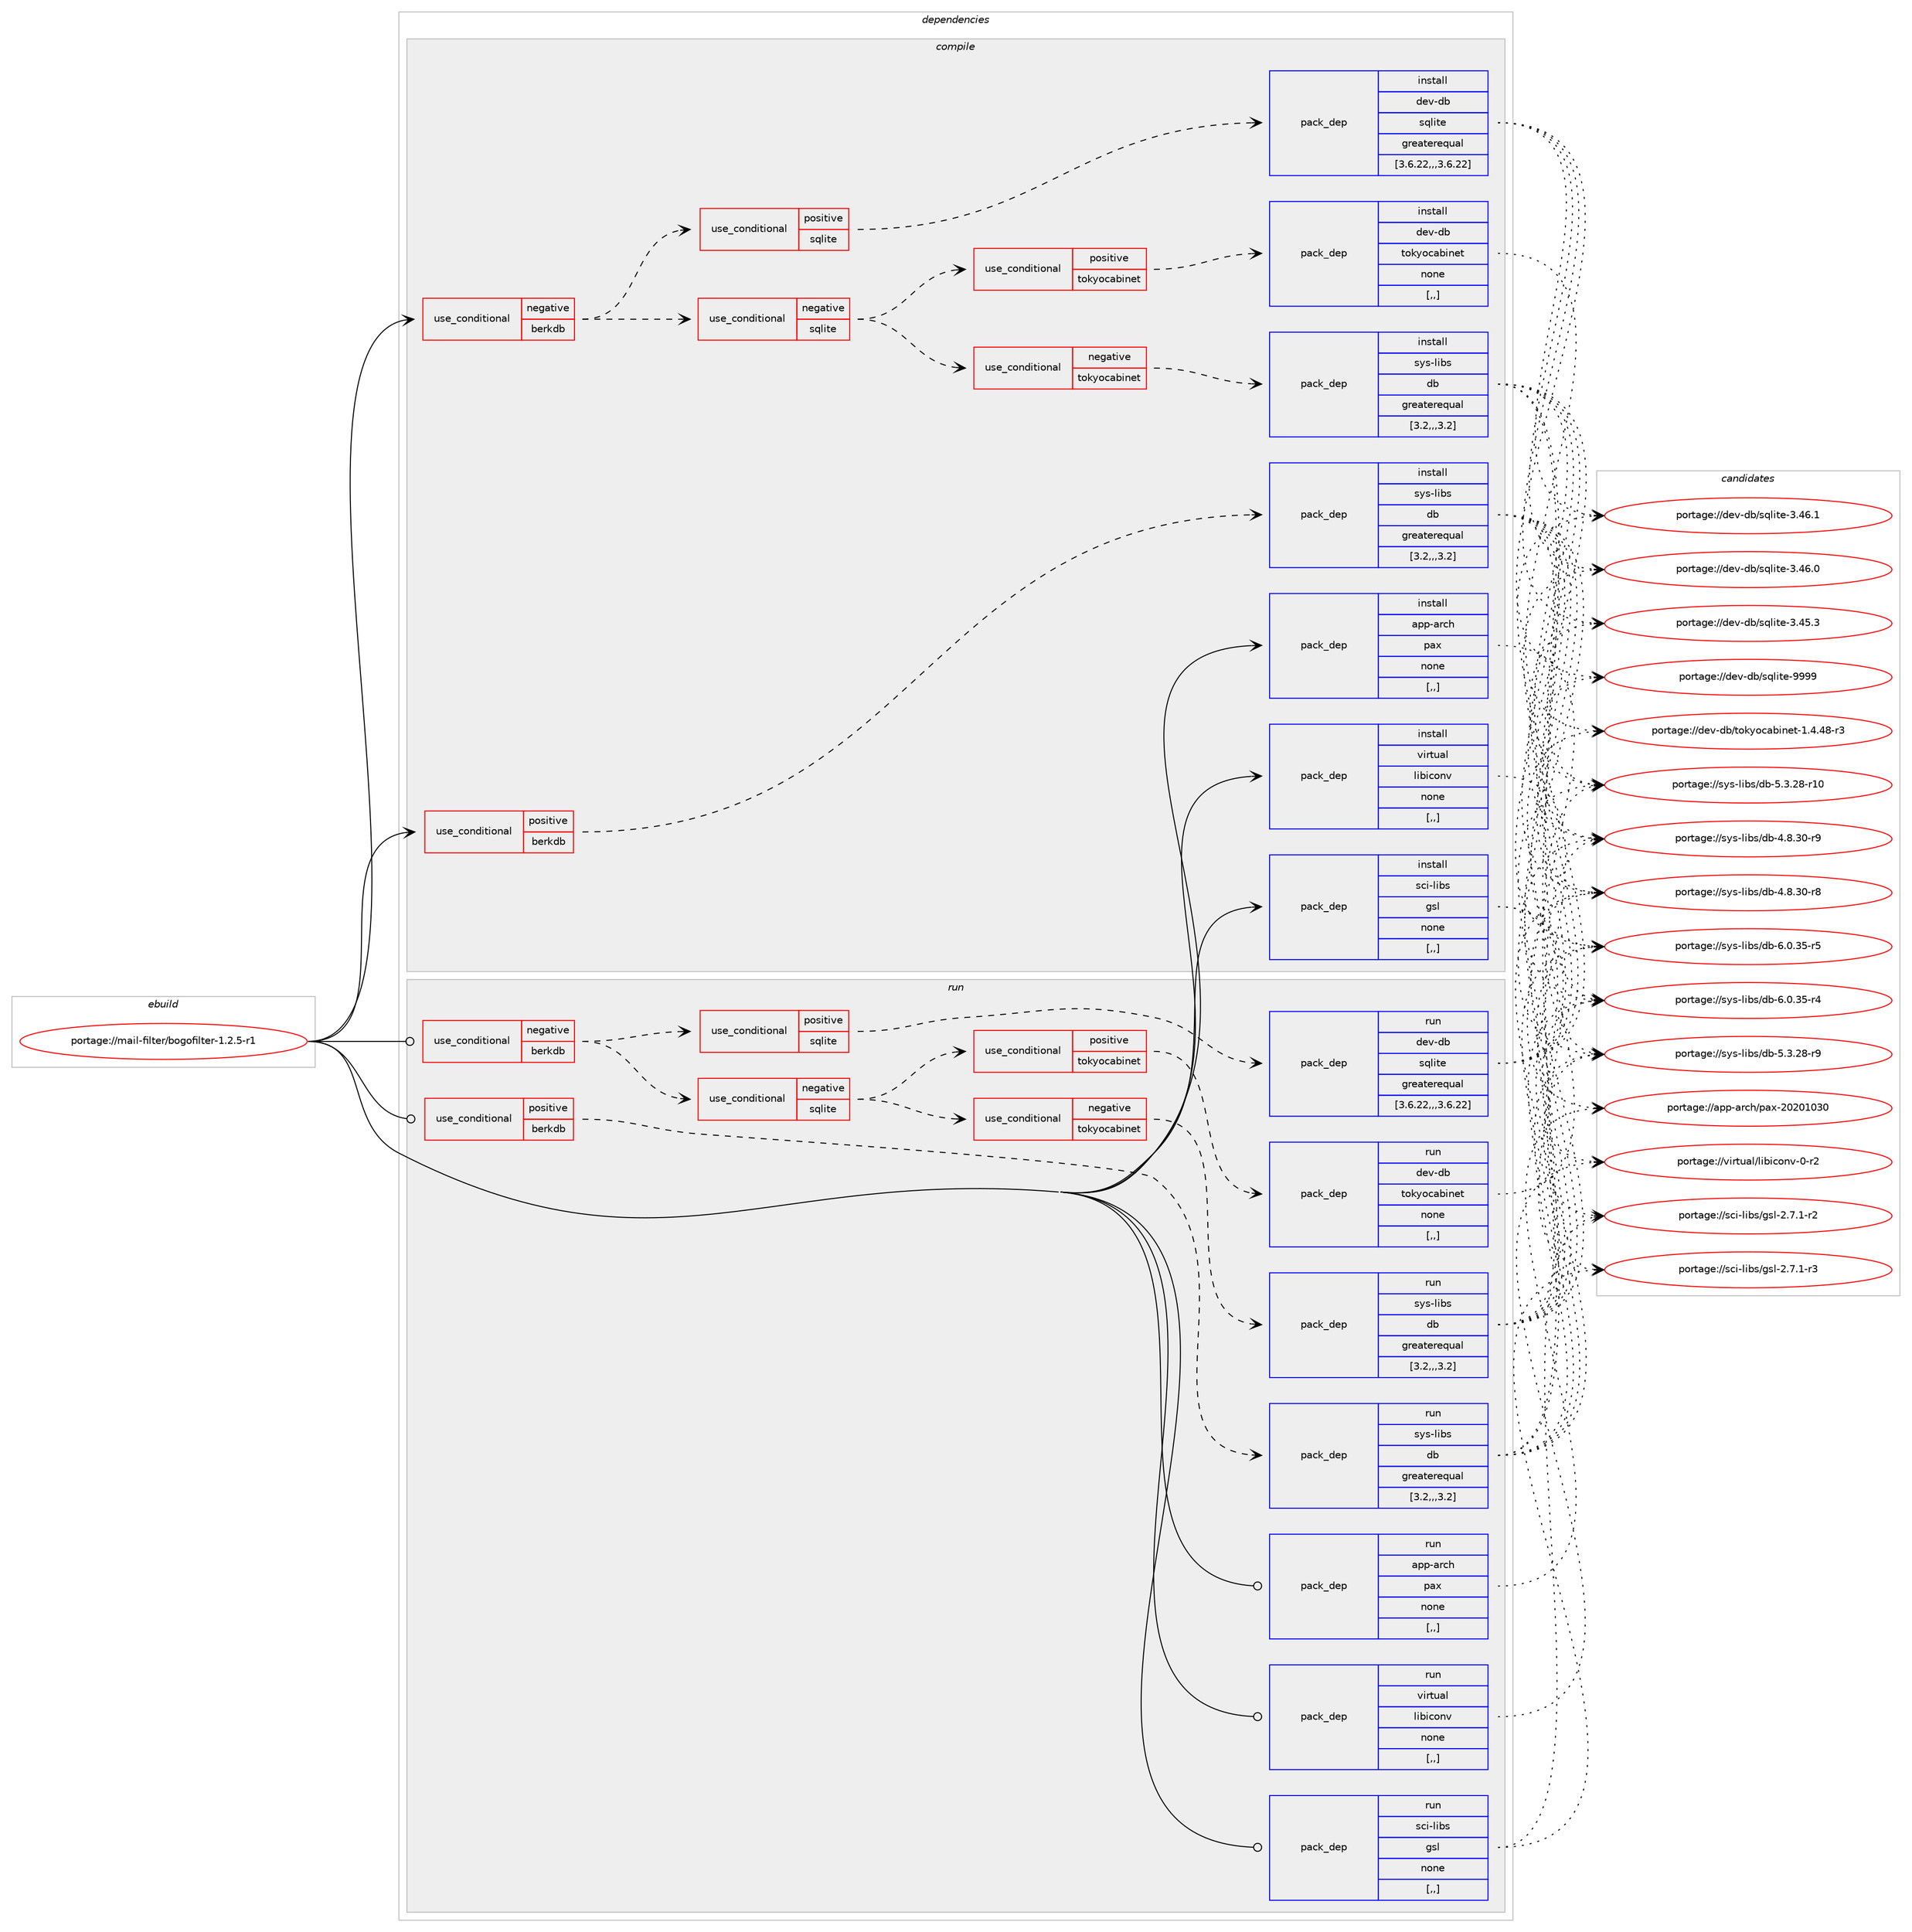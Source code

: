 digraph prolog {

# *************
# Graph options
# *************

newrank=true;
concentrate=true;
compound=true;
graph [rankdir=LR,fontname=Helvetica,fontsize=10,ranksep=1.5];#, ranksep=2.5, nodesep=0.2];
edge  [arrowhead=vee];
node  [fontname=Helvetica,fontsize=10];

# **********
# The ebuild
# **********

subgraph cluster_leftcol {
color=gray;
label=<<i>ebuild</i>>;
id [label="portage://mail-filter/bogofilter-1.2.5-r1", color=red, width=4, href="../mail-filter/bogofilter-1.2.5-r1.svg"];
}

# ****************
# The dependencies
# ****************

subgraph cluster_midcol {
color=gray;
label=<<i>dependencies</i>>;
subgraph cluster_compile {
fillcolor="#eeeeee";
style=filled;
label=<<i>compile</i>>;
subgraph cond202253 {
dependency785388 [label=<<TABLE BORDER="0" CELLBORDER="1" CELLSPACING="0" CELLPADDING="4"><TR><TD ROWSPAN="3" CELLPADDING="10">use_conditional</TD></TR><TR><TD>negative</TD></TR><TR><TD>berkdb</TD></TR></TABLE>>, shape=none, color=red];
subgraph cond202254 {
dependency785389 [label=<<TABLE BORDER="0" CELLBORDER="1" CELLSPACING="0" CELLPADDING="4"><TR><TD ROWSPAN="3" CELLPADDING="10">use_conditional</TD></TR><TR><TD>positive</TD></TR><TR><TD>sqlite</TD></TR></TABLE>>, shape=none, color=red];
subgraph pack577108 {
dependency785390 [label=<<TABLE BORDER="0" CELLBORDER="1" CELLSPACING="0" CELLPADDING="4" WIDTH="220"><TR><TD ROWSPAN="6" CELLPADDING="30">pack_dep</TD></TR><TR><TD WIDTH="110">install</TD></TR><TR><TD>dev-db</TD></TR><TR><TD>sqlite</TD></TR><TR><TD>greaterequal</TD></TR><TR><TD>[3.6.22,,,3.6.22]</TD></TR></TABLE>>, shape=none, color=blue];
}
dependency785389:e -> dependency785390:w [weight=20,style="dashed",arrowhead="vee"];
}
dependency785388:e -> dependency785389:w [weight=20,style="dashed",arrowhead="vee"];
subgraph cond202255 {
dependency785391 [label=<<TABLE BORDER="0" CELLBORDER="1" CELLSPACING="0" CELLPADDING="4"><TR><TD ROWSPAN="3" CELLPADDING="10">use_conditional</TD></TR><TR><TD>negative</TD></TR><TR><TD>sqlite</TD></TR></TABLE>>, shape=none, color=red];
subgraph cond202256 {
dependency785392 [label=<<TABLE BORDER="0" CELLBORDER="1" CELLSPACING="0" CELLPADDING="4"><TR><TD ROWSPAN="3" CELLPADDING="10">use_conditional</TD></TR><TR><TD>positive</TD></TR><TR><TD>tokyocabinet</TD></TR></TABLE>>, shape=none, color=red];
subgraph pack577109 {
dependency785393 [label=<<TABLE BORDER="0" CELLBORDER="1" CELLSPACING="0" CELLPADDING="4" WIDTH="220"><TR><TD ROWSPAN="6" CELLPADDING="30">pack_dep</TD></TR><TR><TD WIDTH="110">install</TD></TR><TR><TD>dev-db</TD></TR><TR><TD>tokyocabinet</TD></TR><TR><TD>none</TD></TR><TR><TD>[,,]</TD></TR></TABLE>>, shape=none, color=blue];
}
dependency785392:e -> dependency785393:w [weight=20,style="dashed",arrowhead="vee"];
}
dependency785391:e -> dependency785392:w [weight=20,style="dashed",arrowhead="vee"];
subgraph cond202257 {
dependency785394 [label=<<TABLE BORDER="0" CELLBORDER="1" CELLSPACING="0" CELLPADDING="4"><TR><TD ROWSPAN="3" CELLPADDING="10">use_conditional</TD></TR><TR><TD>negative</TD></TR><TR><TD>tokyocabinet</TD></TR></TABLE>>, shape=none, color=red];
subgraph pack577110 {
dependency785395 [label=<<TABLE BORDER="0" CELLBORDER="1" CELLSPACING="0" CELLPADDING="4" WIDTH="220"><TR><TD ROWSPAN="6" CELLPADDING="30">pack_dep</TD></TR><TR><TD WIDTH="110">install</TD></TR><TR><TD>sys-libs</TD></TR><TR><TD>db</TD></TR><TR><TD>greaterequal</TD></TR><TR><TD>[3.2,,,3.2]</TD></TR></TABLE>>, shape=none, color=blue];
}
dependency785394:e -> dependency785395:w [weight=20,style="dashed",arrowhead="vee"];
}
dependency785391:e -> dependency785394:w [weight=20,style="dashed",arrowhead="vee"];
}
dependency785388:e -> dependency785391:w [weight=20,style="dashed",arrowhead="vee"];
}
id:e -> dependency785388:w [weight=20,style="solid",arrowhead="vee"];
subgraph cond202258 {
dependency785396 [label=<<TABLE BORDER="0" CELLBORDER="1" CELLSPACING="0" CELLPADDING="4"><TR><TD ROWSPAN="3" CELLPADDING="10">use_conditional</TD></TR><TR><TD>positive</TD></TR><TR><TD>berkdb</TD></TR></TABLE>>, shape=none, color=red];
subgraph pack577111 {
dependency785397 [label=<<TABLE BORDER="0" CELLBORDER="1" CELLSPACING="0" CELLPADDING="4" WIDTH="220"><TR><TD ROWSPAN="6" CELLPADDING="30">pack_dep</TD></TR><TR><TD WIDTH="110">install</TD></TR><TR><TD>sys-libs</TD></TR><TR><TD>db</TD></TR><TR><TD>greaterequal</TD></TR><TR><TD>[3.2,,,3.2]</TD></TR></TABLE>>, shape=none, color=blue];
}
dependency785396:e -> dependency785397:w [weight=20,style="dashed",arrowhead="vee"];
}
id:e -> dependency785396:w [weight=20,style="solid",arrowhead="vee"];
subgraph pack577112 {
dependency785398 [label=<<TABLE BORDER="0" CELLBORDER="1" CELLSPACING="0" CELLPADDING="4" WIDTH="220"><TR><TD ROWSPAN="6" CELLPADDING="30">pack_dep</TD></TR><TR><TD WIDTH="110">install</TD></TR><TR><TD>app-arch</TD></TR><TR><TD>pax</TD></TR><TR><TD>none</TD></TR><TR><TD>[,,]</TD></TR></TABLE>>, shape=none, color=blue];
}
id:e -> dependency785398:w [weight=20,style="solid",arrowhead="vee"];
subgraph pack577113 {
dependency785399 [label=<<TABLE BORDER="0" CELLBORDER="1" CELLSPACING="0" CELLPADDING="4" WIDTH="220"><TR><TD ROWSPAN="6" CELLPADDING="30">pack_dep</TD></TR><TR><TD WIDTH="110">install</TD></TR><TR><TD>sci-libs</TD></TR><TR><TD>gsl</TD></TR><TR><TD>none</TD></TR><TR><TD>[,,]</TD></TR></TABLE>>, shape=none, color=blue];
}
id:e -> dependency785399:w [weight=20,style="solid",arrowhead="vee"];
subgraph pack577114 {
dependency785400 [label=<<TABLE BORDER="0" CELLBORDER="1" CELLSPACING="0" CELLPADDING="4" WIDTH="220"><TR><TD ROWSPAN="6" CELLPADDING="30">pack_dep</TD></TR><TR><TD WIDTH="110">install</TD></TR><TR><TD>virtual</TD></TR><TR><TD>libiconv</TD></TR><TR><TD>none</TD></TR><TR><TD>[,,]</TD></TR></TABLE>>, shape=none, color=blue];
}
id:e -> dependency785400:w [weight=20,style="solid",arrowhead="vee"];
}
subgraph cluster_compileandrun {
fillcolor="#eeeeee";
style=filled;
label=<<i>compile and run</i>>;
}
subgraph cluster_run {
fillcolor="#eeeeee";
style=filled;
label=<<i>run</i>>;
subgraph cond202259 {
dependency785401 [label=<<TABLE BORDER="0" CELLBORDER="1" CELLSPACING="0" CELLPADDING="4"><TR><TD ROWSPAN="3" CELLPADDING="10">use_conditional</TD></TR><TR><TD>negative</TD></TR><TR><TD>berkdb</TD></TR></TABLE>>, shape=none, color=red];
subgraph cond202260 {
dependency785402 [label=<<TABLE BORDER="0" CELLBORDER="1" CELLSPACING="0" CELLPADDING="4"><TR><TD ROWSPAN="3" CELLPADDING="10">use_conditional</TD></TR><TR><TD>positive</TD></TR><TR><TD>sqlite</TD></TR></TABLE>>, shape=none, color=red];
subgraph pack577115 {
dependency785403 [label=<<TABLE BORDER="0" CELLBORDER="1" CELLSPACING="0" CELLPADDING="4" WIDTH="220"><TR><TD ROWSPAN="6" CELLPADDING="30">pack_dep</TD></TR><TR><TD WIDTH="110">run</TD></TR><TR><TD>dev-db</TD></TR><TR><TD>sqlite</TD></TR><TR><TD>greaterequal</TD></TR><TR><TD>[3.6.22,,,3.6.22]</TD></TR></TABLE>>, shape=none, color=blue];
}
dependency785402:e -> dependency785403:w [weight=20,style="dashed",arrowhead="vee"];
}
dependency785401:e -> dependency785402:w [weight=20,style="dashed",arrowhead="vee"];
subgraph cond202261 {
dependency785404 [label=<<TABLE BORDER="0" CELLBORDER="1" CELLSPACING="0" CELLPADDING="4"><TR><TD ROWSPAN="3" CELLPADDING="10">use_conditional</TD></TR><TR><TD>negative</TD></TR><TR><TD>sqlite</TD></TR></TABLE>>, shape=none, color=red];
subgraph cond202262 {
dependency785405 [label=<<TABLE BORDER="0" CELLBORDER="1" CELLSPACING="0" CELLPADDING="4"><TR><TD ROWSPAN="3" CELLPADDING="10">use_conditional</TD></TR><TR><TD>positive</TD></TR><TR><TD>tokyocabinet</TD></TR></TABLE>>, shape=none, color=red];
subgraph pack577116 {
dependency785406 [label=<<TABLE BORDER="0" CELLBORDER="1" CELLSPACING="0" CELLPADDING="4" WIDTH="220"><TR><TD ROWSPAN="6" CELLPADDING="30">pack_dep</TD></TR><TR><TD WIDTH="110">run</TD></TR><TR><TD>dev-db</TD></TR><TR><TD>tokyocabinet</TD></TR><TR><TD>none</TD></TR><TR><TD>[,,]</TD></TR></TABLE>>, shape=none, color=blue];
}
dependency785405:e -> dependency785406:w [weight=20,style="dashed",arrowhead="vee"];
}
dependency785404:e -> dependency785405:w [weight=20,style="dashed",arrowhead="vee"];
subgraph cond202263 {
dependency785407 [label=<<TABLE BORDER="0" CELLBORDER="1" CELLSPACING="0" CELLPADDING="4"><TR><TD ROWSPAN="3" CELLPADDING="10">use_conditional</TD></TR><TR><TD>negative</TD></TR><TR><TD>tokyocabinet</TD></TR></TABLE>>, shape=none, color=red];
subgraph pack577117 {
dependency785408 [label=<<TABLE BORDER="0" CELLBORDER="1" CELLSPACING="0" CELLPADDING="4" WIDTH="220"><TR><TD ROWSPAN="6" CELLPADDING="30">pack_dep</TD></TR><TR><TD WIDTH="110">run</TD></TR><TR><TD>sys-libs</TD></TR><TR><TD>db</TD></TR><TR><TD>greaterequal</TD></TR><TR><TD>[3.2,,,3.2]</TD></TR></TABLE>>, shape=none, color=blue];
}
dependency785407:e -> dependency785408:w [weight=20,style="dashed",arrowhead="vee"];
}
dependency785404:e -> dependency785407:w [weight=20,style="dashed",arrowhead="vee"];
}
dependency785401:e -> dependency785404:w [weight=20,style="dashed",arrowhead="vee"];
}
id:e -> dependency785401:w [weight=20,style="solid",arrowhead="odot"];
subgraph cond202264 {
dependency785409 [label=<<TABLE BORDER="0" CELLBORDER="1" CELLSPACING="0" CELLPADDING="4"><TR><TD ROWSPAN="3" CELLPADDING="10">use_conditional</TD></TR><TR><TD>positive</TD></TR><TR><TD>berkdb</TD></TR></TABLE>>, shape=none, color=red];
subgraph pack577118 {
dependency785410 [label=<<TABLE BORDER="0" CELLBORDER="1" CELLSPACING="0" CELLPADDING="4" WIDTH="220"><TR><TD ROWSPAN="6" CELLPADDING="30">pack_dep</TD></TR><TR><TD WIDTH="110">run</TD></TR><TR><TD>sys-libs</TD></TR><TR><TD>db</TD></TR><TR><TD>greaterequal</TD></TR><TR><TD>[3.2,,,3.2]</TD></TR></TABLE>>, shape=none, color=blue];
}
dependency785409:e -> dependency785410:w [weight=20,style="dashed",arrowhead="vee"];
}
id:e -> dependency785409:w [weight=20,style="solid",arrowhead="odot"];
subgraph pack577119 {
dependency785411 [label=<<TABLE BORDER="0" CELLBORDER="1" CELLSPACING="0" CELLPADDING="4" WIDTH="220"><TR><TD ROWSPAN="6" CELLPADDING="30">pack_dep</TD></TR><TR><TD WIDTH="110">run</TD></TR><TR><TD>app-arch</TD></TR><TR><TD>pax</TD></TR><TR><TD>none</TD></TR><TR><TD>[,,]</TD></TR></TABLE>>, shape=none, color=blue];
}
id:e -> dependency785411:w [weight=20,style="solid",arrowhead="odot"];
subgraph pack577120 {
dependency785412 [label=<<TABLE BORDER="0" CELLBORDER="1" CELLSPACING="0" CELLPADDING="4" WIDTH="220"><TR><TD ROWSPAN="6" CELLPADDING="30">pack_dep</TD></TR><TR><TD WIDTH="110">run</TD></TR><TR><TD>sci-libs</TD></TR><TR><TD>gsl</TD></TR><TR><TD>none</TD></TR><TR><TD>[,,]</TD></TR></TABLE>>, shape=none, color=blue];
}
id:e -> dependency785412:w [weight=20,style="solid",arrowhead="odot"];
subgraph pack577121 {
dependency785413 [label=<<TABLE BORDER="0" CELLBORDER="1" CELLSPACING="0" CELLPADDING="4" WIDTH="220"><TR><TD ROWSPAN="6" CELLPADDING="30">pack_dep</TD></TR><TR><TD WIDTH="110">run</TD></TR><TR><TD>virtual</TD></TR><TR><TD>libiconv</TD></TR><TR><TD>none</TD></TR><TR><TD>[,,]</TD></TR></TABLE>>, shape=none, color=blue];
}
id:e -> dependency785413:w [weight=20,style="solid",arrowhead="odot"];
}
}

# **************
# The candidates
# **************

subgraph cluster_choices {
rank=same;
color=gray;
label=<<i>candidates</i>>;

subgraph choice577108 {
color=black;
nodesep=1;
choice1001011184510098471151131081051161014557575757 [label="portage://dev-db/sqlite-9999", color=red, width=4,href="../dev-db/sqlite-9999.svg"];
choice10010111845100984711511310810511610145514652544649 [label="portage://dev-db/sqlite-3.46.1", color=red, width=4,href="../dev-db/sqlite-3.46.1.svg"];
choice10010111845100984711511310810511610145514652544648 [label="portage://dev-db/sqlite-3.46.0", color=red, width=4,href="../dev-db/sqlite-3.46.0.svg"];
choice10010111845100984711511310810511610145514652534651 [label="portage://dev-db/sqlite-3.45.3", color=red, width=4,href="../dev-db/sqlite-3.45.3.svg"];
dependency785390:e -> choice1001011184510098471151131081051161014557575757:w [style=dotted,weight="100"];
dependency785390:e -> choice10010111845100984711511310810511610145514652544649:w [style=dotted,weight="100"];
dependency785390:e -> choice10010111845100984711511310810511610145514652544648:w [style=dotted,weight="100"];
dependency785390:e -> choice10010111845100984711511310810511610145514652534651:w [style=dotted,weight="100"];
}
subgraph choice577109 {
color=black;
nodesep=1;
choice100101118451009847116111107121111999798105110101116454946524652564511451 [label="portage://dev-db/tokyocabinet-1.4.48-r3", color=red, width=4,href="../dev-db/tokyocabinet-1.4.48-r3.svg"];
dependency785393:e -> choice100101118451009847116111107121111999798105110101116454946524652564511451:w [style=dotted,weight="100"];
}
subgraph choice577110 {
color=black;
nodesep=1;
choice11512111545108105981154710098455446484651534511453 [label="portage://sys-libs/db-6.0.35-r5", color=red, width=4,href="../sys-libs/db-6.0.35-r5.svg"];
choice11512111545108105981154710098455446484651534511452 [label="portage://sys-libs/db-6.0.35-r4", color=red, width=4,href="../sys-libs/db-6.0.35-r4.svg"];
choice11512111545108105981154710098455346514650564511457 [label="portage://sys-libs/db-5.3.28-r9", color=red, width=4,href="../sys-libs/db-5.3.28-r9.svg"];
choice1151211154510810598115471009845534651465056451144948 [label="portage://sys-libs/db-5.3.28-r10", color=red, width=4,href="../sys-libs/db-5.3.28-r10.svg"];
choice11512111545108105981154710098455246564651484511457 [label="portage://sys-libs/db-4.8.30-r9", color=red, width=4,href="../sys-libs/db-4.8.30-r9.svg"];
choice11512111545108105981154710098455246564651484511456 [label="portage://sys-libs/db-4.8.30-r8", color=red, width=4,href="../sys-libs/db-4.8.30-r8.svg"];
dependency785395:e -> choice11512111545108105981154710098455446484651534511453:w [style=dotted,weight="100"];
dependency785395:e -> choice11512111545108105981154710098455446484651534511452:w [style=dotted,weight="100"];
dependency785395:e -> choice11512111545108105981154710098455346514650564511457:w [style=dotted,weight="100"];
dependency785395:e -> choice1151211154510810598115471009845534651465056451144948:w [style=dotted,weight="100"];
dependency785395:e -> choice11512111545108105981154710098455246564651484511457:w [style=dotted,weight="100"];
dependency785395:e -> choice11512111545108105981154710098455246564651484511456:w [style=dotted,weight="100"];
}
subgraph choice577111 {
color=black;
nodesep=1;
choice11512111545108105981154710098455446484651534511453 [label="portage://sys-libs/db-6.0.35-r5", color=red, width=4,href="../sys-libs/db-6.0.35-r5.svg"];
choice11512111545108105981154710098455446484651534511452 [label="portage://sys-libs/db-6.0.35-r4", color=red, width=4,href="../sys-libs/db-6.0.35-r4.svg"];
choice11512111545108105981154710098455346514650564511457 [label="portage://sys-libs/db-5.3.28-r9", color=red, width=4,href="../sys-libs/db-5.3.28-r9.svg"];
choice1151211154510810598115471009845534651465056451144948 [label="portage://sys-libs/db-5.3.28-r10", color=red, width=4,href="../sys-libs/db-5.3.28-r10.svg"];
choice11512111545108105981154710098455246564651484511457 [label="portage://sys-libs/db-4.8.30-r9", color=red, width=4,href="../sys-libs/db-4.8.30-r9.svg"];
choice11512111545108105981154710098455246564651484511456 [label="portage://sys-libs/db-4.8.30-r8", color=red, width=4,href="../sys-libs/db-4.8.30-r8.svg"];
dependency785397:e -> choice11512111545108105981154710098455446484651534511453:w [style=dotted,weight="100"];
dependency785397:e -> choice11512111545108105981154710098455446484651534511452:w [style=dotted,weight="100"];
dependency785397:e -> choice11512111545108105981154710098455346514650564511457:w [style=dotted,weight="100"];
dependency785397:e -> choice1151211154510810598115471009845534651465056451144948:w [style=dotted,weight="100"];
dependency785397:e -> choice11512111545108105981154710098455246564651484511457:w [style=dotted,weight="100"];
dependency785397:e -> choice11512111545108105981154710098455246564651484511456:w [style=dotted,weight="100"];
}
subgraph choice577112 {
color=black;
nodesep=1;
choice971121124597114991044711297120455048504849485148 [label="portage://app-arch/pax-20201030", color=red, width=4,href="../app-arch/pax-20201030.svg"];
dependency785398:e -> choice971121124597114991044711297120455048504849485148:w [style=dotted,weight="100"];
}
subgraph choice577113 {
color=black;
nodesep=1;
choice115991054510810598115471031151084550465546494511451 [label="portage://sci-libs/gsl-2.7.1-r3", color=red, width=4,href="../sci-libs/gsl-2.7.1-r3.svg"];
choice115991054510810598115471031151084550465546494511450 [label="portage://sci-libs/gsl-2.7.1-r2", color=red, width=4,href="../sci-libs/gsl-2.7.1-r2.svg"];
dependency785399:e -> choice115991054510810598115471031151084550465546494511451:w [style=dotted,weight="100"];
dependency785399:e -> choice115991054510810598115471031151084550465546494511450:w [style=dotted,weight="100"];
}
subgraph choice577114 {
color=black;
nodesep=1;
choice1181051141161179710847108105981059911111011845484511450 [label="portage://virtual/libiconv-0-r2", color=red, width=4,href="../virtual/libiconv-0-r2.svg"];
dependency785400:e -> choice1181051141161179710847108105981059911111011845484511450:w [style=dotted,weight="100"];
}
subgraph choice577115 {
color=black;
nodesep=1;
choice1001011184510098471151131081051161014557575757 [label="portage://dev-db/sqlite-9999", color=red, width=4,href="../dev-db/sqlite-9999.svg"];
choice10010111845100984711511310810511610145514652544649 [label="portage://dev-db/sqlite-3.46.1", color=red, width=4,href="../dev-db/sqlite-3.46.1.svg"];
choice10010111845100984711511310810511610145514652544648 [label="portage://dev-db/sqlite-3.46.0", color=red, width=4,href="../dev-db/sqlite-3.46.0.svg"];
choice10010111845100984711511310810511610145514652534651 [label="portage://dev-db/sqlite-3.45.3", color=red, width=4,href="../dev-db/sqlite-3.45.3.svg"];
dependency785403:e -> choice1001011184510098471151131081051161014557575757:w [style=dotted,weight="100"];
dependency785403:e -> choice10010111845100984711511310810511610145514652544649:w [style=dotted,weight="100"];
dependency785403:e -> choice10010111845100984711511310810511610145514652544648:w [style=dotted,weight="100"];
dependency785403:e -> choice10010111845100984711511310810511610145514652534651:w [style=dotted,weight="100"];
}
subgraph choice577116 {
color=black;
nodesep=1;
choice100101118451009847116111107121111999798105110101116454946524652564511451 [label="portage://dev-db/tokyocabinet-1.4.48-r3", color=red, width=4,href="../dev-db/tokyocabinet-1.4.48-r3.svg"];
dependency785406:e -> choice100101118451009847116111107121111999798105110101116454946524652564511451:w [style=dotted,weight="100"];
}
subgraph choice577117 {
color=black;
nodesep=1;
choice11512111545108105981154710098455446484651534511453 [label="portage://sys-libs/db-6.0.35-r5", color=red, width=4,href="../sys-libs/db-6.0.35-r5.svg"];
choice11512111545108105981154710098455446484651534511452 [label="portage://sys-libs/db-6.0.35-r4", color=red, width=4,href="../sys-libs/db-6.0.35-r4.svg"];
choice11512111545108105981154710098455346514650564511457 [label="portage://sys-libs/db-5.3.28-r9", color=red, width=4,href="../sys-libs/db-5.3.28-r9.svg"];
choice1151211154510810598115471009845534651465056451144948 [label="portage://sys-libs/db-5.3.28-r10", color=red, width=4,href="../sys-libs/db-5.3.28-r10.svg"];
choice11512111545108105981154710098455246564651484511457 [label="portage://sys-libs/db-4.8.30-r9", color=red, width=4,href="../sys-libs/db-4.8.30-r9.svg"];
choice11512111545108105981154710098455246564651484511456 [label="portage://sys-libs/db-4.8.30-r8", color=red, width=4,href="../sys-libs/db-4.8.30-r8.svg"];
dependency785408:e -> choice11512111545108105981154710098455446484651534511453:w [style=dotted,weight="100"];
dependency785408:e -> choice11512111545108105981154710098455446484651534511452:w [style=dotted,weight="100"];
dependency785408:e -> choice11512111545108105981154710098455346514650564511457:w [style=dotted,weight="100"];
dependency785408:e -> choice1151211154510810598115471009845534651465056451144948:w [style=dotted,weight="100"];
dependency785408:e -> choice11512111545108105981154710098455246564651484511457:w [style=dotted,weight="100"];
dependency785408:e -> choice11512111545108105981154710098455246564651484511456:w [style=dotted,weight="100"];
}
subgraph choice577118 {
color=black;
nodesep=1;
choice11512111545108105981154710098455446484651534511453 [label="portage://sys-libs/db-6.0.35-r5", color=red, width=4,href="../sys-libs/db-6.0.35-r5.svg"];
choice11512111545108105981154710098455446484651534511452 [label="portage://sys-libs/db-6.0.35-r4", color=red, width=4,href="../sys-libs/db-6.0.35-r4.svg"];
choice11512111545108105981154710098455346514650564511457 [label="portage://sys-libs/db-5.3.28-r9", color=red, width=4,href="../sys-libs/db-5.3.28-r9.svg"];
choice1151211154510810598115471009845534651465056451144948 [label="portage://sys-libs/db-5.3.28-r10", color=red, width=4,href="../sys-libs/db-5.3.28-r10.svg"];
choice11512111545108105981154710098455246564651484511457 [label="portage://sys-libs/db-4.8.30-r9", color=red, width=4,href="../sys-libs/db-4.8.30-r9.svg"];
choice11512111545108105981154710098455246564651484511456 [label="portage://sys-libs/db-4.8.30-r8", color=red, width=4,href="../sys-libs/db-4.8.30-r8.svg"];
dependency785410:e -> choice11512111545108105981154710098455446484651534511453:w [style=dotted,weight="100"];
dependency785410:e -> choice11512111545108105981154710098455446484651534511452:w [style=dotted,weight="100"];
dependency785410:e -> choice11512111545108105981154710098455346514650564511457:w [style=dotted,weight="100"];
dependency785410:e -> choice1151211154510810598115471009845534651465056451144948:w [style=dotted,weight="100"];
dependency785410:e -> choice11512111545108105981154710098455246564651484511457:w [style=dotted,weight="100"];
dependency785410:e -> choice11512111545108105981154710098455246564651484511456:w [style=dotted,weight="100"];
}
subgraph choice577119 {
color=black;
nodesep=1;
choice971121124597114991044711297120455048504849485148 [label="portage://app-arch/pax-20201030", color=red, width=4,href="../app-arch/pax-20201030.svg"];
dependency785411:e -> choice971121124597114991044711297120455048504849485148:w [style=dotted,weight="100"];
}
subgraph choice577120 {
color=black;
nodesep=1;
choice115991054510810598115471031151084550465546494511451 [label="portage://sci-libs/gsl-2.7.1-r3", color=red, width=4,href="../sci-libs/gsl-2.7.1-r3.svg"];
choice115991054510810598115471031151084550465546494511450 [label="portage://sci-libs/gsl-2.7.1-r2", color=red, width=4,href="../sci-libs/gsl-2.7.1-r2.svg"];
dependency785412:e -> choice115991054510810598115471031151084550465546494511451:w [style=dotted,weight="100"];
dependency785412:e -> choice115991054510810598115471031151084550465546494511450:w [style=dotted,weight="100"];
}
subgraph choice577121 {
color=black;
nodesep=1;
choice1181051141161179710847108105981059911111011845484511450 [label="portage://virtual/libiconv-0-r2", color=red, width=4,href="../virtual/libiconv-0-r2.svg"];
dependency785413:e -> choice1181051141161179710847108105981059911111011845484511450:w [style=dotted,weight="100"];
}
}

}
